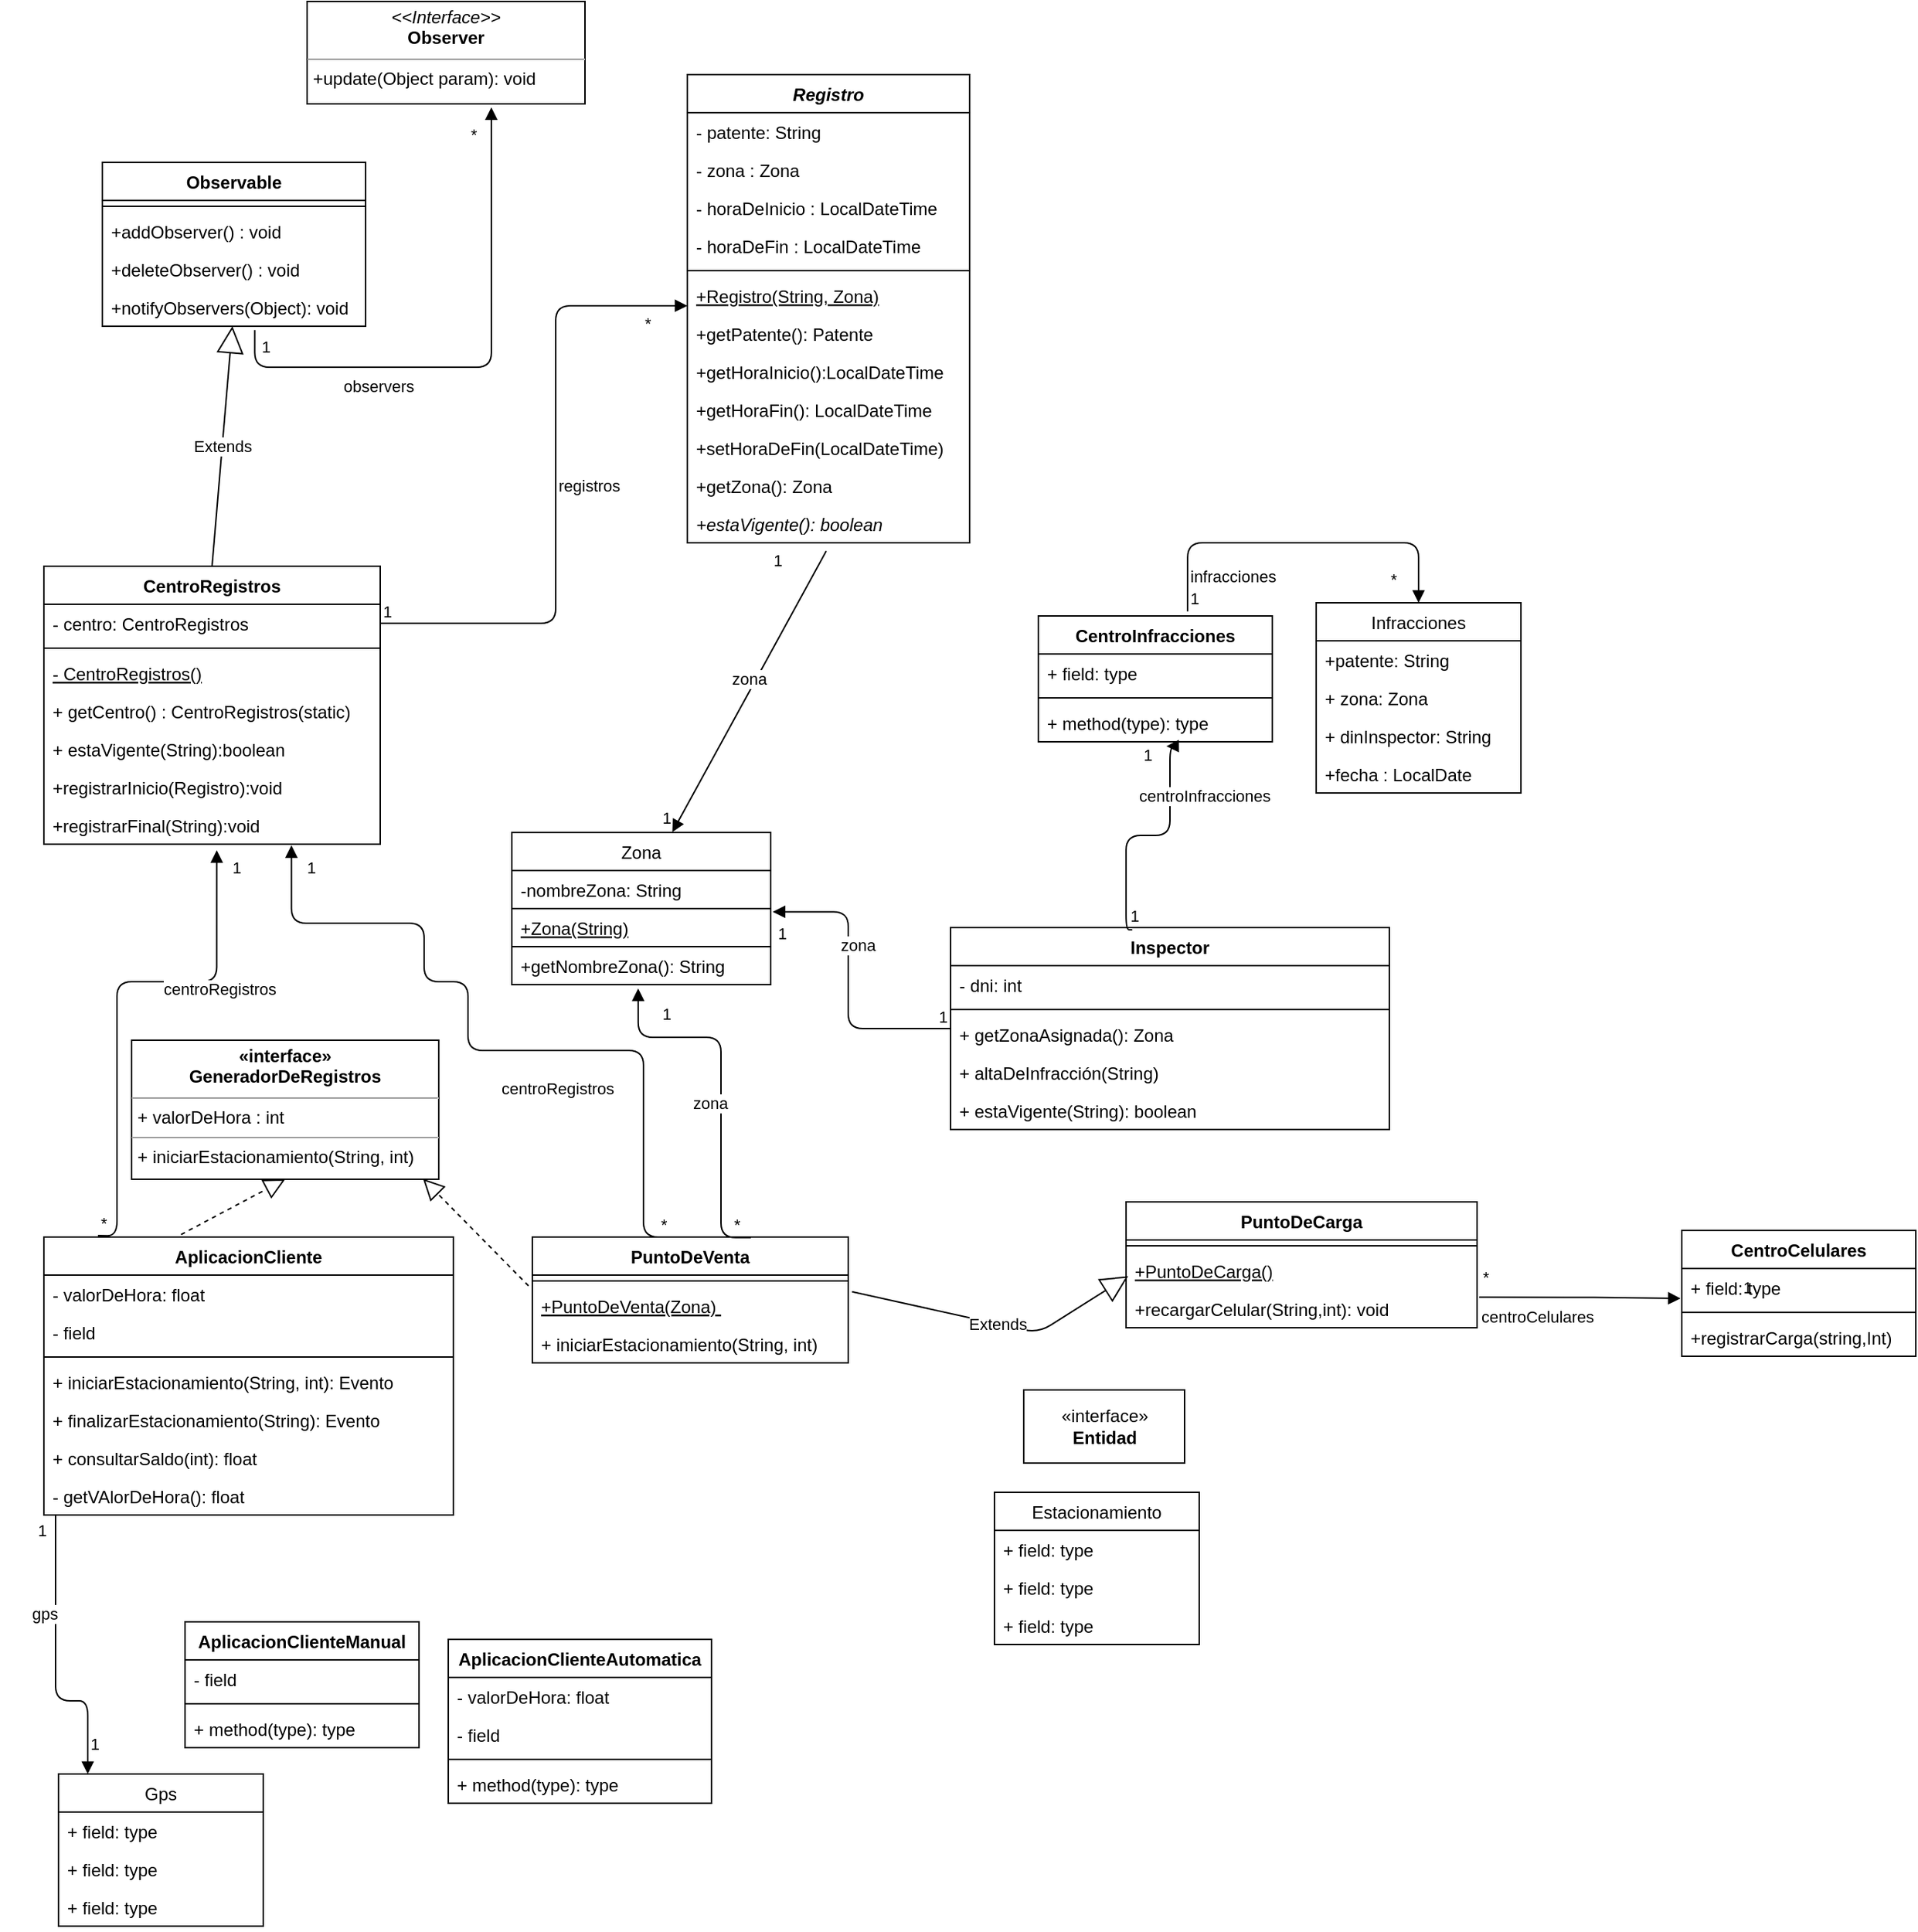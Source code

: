 <mxfile version="13.9.1" type="github">
  <diagram id="UriEQa8C2BqxbSiIbaLs" name="Page-1">
    <mxGraphModel dx="1019" dy="1688" grid="1" gridSize="10" guides="1" tooltips="1" connect="1" arrows="1" fold="1" page="1" pageScale="1" pageWidth="827" pageHeight="1169" math="0" shadow="0">
      <root>
        <mxCell id="0" />
        <mxCell id="1" parent="0" />
        <mxCell id="VB39YqvQ5aaG4hXCd4-X-40" value="1" style="edgeLabel;resizable=0;html=1;align=left;verticalAlign=bottom;" parent="1" connectable="0" vertex="1">
          <mxGeometry x="507" y="20" as="geometry" />
        </mxCell>
        <mxCell id="VB39YqvQ5aaG4hXCd4-X-56" value="" style="endArrow=block;dashed=1;endFill=0;endSize=12;html=1;exitX=-0.012;exitY=-0.023;exitDx=0;exitDy=0;exitPerimeter=0;entryX=0.949;entryY=0.997;entryDx=0;entryDy=0;entryPerimeter=0;" parent="1" source="VB39YqvQ5aaG4hXCd4-X-48" edge="1" target="LclDaVXC_bz_9HC1Gwlm-4">
          <mxGeometry width="160" relative="1" as="geometry">
            <mxPoint x="75" y="385" as="sourcePoint" />
            <mxPoint x="163.6" y="289.014" as="targetPoint" />
          </mxGeometry>
        </mxCell>
        <mxCell id="VB39YqvQ5aaG4hXCd4-X-57" value="" style="endArrow=block;dashed=1;endFill=0;endSize=12;html=1;exitX=0.335;exitY=-0.009;exitDx=0;exitDy=0;exitPerimeter=0;entryX=0.5;entryY=1;entryDx=0;entryDy=0;" parent="1" source="VB39YqvQ5aaG4hXCd4-X-49" edge="1" target="LclDaVXC_bz_9HC1Gwlm-4">
          <mxGeometry width="160" relative="1" as="geometry">
            <mxPoint x="230" y="365" as="sourcePoint" />
            <mxPoint x="143.763" y="288" as="targetPoint" />
          </mxGeometry>
        </mxCell>
        <mxCell id="VB39YqvQ5aaG4hXCd4-X-49" value="AplicacionCliente" style="swimlane;fontStyle=1;align=center;verticalAlign=top;childLayout=stackLayout;horizontal=1;startSize=26;horizontalStack=0;resizeParent=1;resizeParentMax=0;resizeLast=0;collapsible=1;marginBottom=0;" parent="1" vertex="1">
          <mxGeometry x="10" y="474.5" width="280" height="190" as="geometry" />
        </mxCell>
        <mxCell id="r_H7_0o1ONl4fKxX0q2_-2" value="- valorDeHora: float" style="text;strokeColor=none;fillColor=none;align=left;verticalAlign=top;spacingLeft=4;spacingRight=4;overflow=hidden;rotatable=0;points=[[0,0.5],[1,0.5]];portConstraint=eastwest;" parent="VB39YqvQ5aaG4hXCd4-X-49" vertex="1">
          <mxGeometry y="26" width="280" height="26" as="geometry" />
        </mxCell>
        <mxCell id="VB39YqvQ5aaG4hXCd4-X-50" value="- field" style="text;strokeColor=none;fillColor=none;align=left;verticalAlign=top;spacingLeft=4;spacingRight=4;overflow=hidden;rotatable=0;points=[[0,0.5],[1,0.5]];portConstraint=eastwest;" parent="VB39YqvQ5aaG4hXCd4-X-49" vertex="1">
          <mxGeometry y="52" width="280" height="26" as="geometry" />
        </mxCell>
        <mxCell id="VB39YqvQ5aaG4hXCd4-X-51" value="" style="line;strokeWidth=1;fillColor=none;align=left;verticalAlign=middle;spacingTop=-1;spacingLeft=3;spacingRight=3;rotatable=0;labelPosition=right;points=[];portConstraint=eastwest;" parent="VB39YqvQ5aaG4hXCd4-X-49" vertex="1">
          <mxGeometry y="78" width="280" height="8" as="geometry" />
        </mxCell>
        <mxCell id="r_H7_0o1ONl4fKxX0q2_-14" value="+ iniciarEstacionamiento(String, int): Evento" style="text;strokeColor=none;fillColor=none;align=left;verticalAlign=top;spacingLeft=4;spacingRight=4;overflow=hidden;rotatable=0;points=[[0,0.5],[1,0.5]];portConstraint=eastwest;" parent="VB39YqvQ5aaG4hXCd4-X-49" vertex="1">
          <mxGeometry y="86" width="280" height="26" as="geometry" />
        </mxCell>
        <mxCell id="r_H7_0o1ONl4fKxX0q2_-15" value="+ finalizarEstacionamiento(String): Evento" style="text;strokeColor=none;fillColor=none;align=left;verticalAlign=top;spacingLeft=4;spacingRight=4;overflow=hidden;rotatable=0;points=[[0,0.5],[1,0.5]];portConstraint=eastwest;" parent="VB39YqvQ5aaG4hXCd4-X-49" vertex="1">
          <mxGeometry y="112" width="280" height="26" as="geometry" />
        </mxCell>
        <mxCell id="b4qJvFJ273MuNYPWtz6A-58" value="+ consultarSaldo(int): float" style="text;strokeColor=none;fillColor=none;align=left;verticalAlign=top;spacingLeft=4;spacingRight=4;overflow=hidden;rotatable=0;points=[[0,0.5],[1,0.5]];portConstraint=eastwest;" parent="VB39YqvQ5aaG4hXCd4-X-49" vertex="1">
          <mxGeometry y="138" width="280" height="26" as="geometry" />
        </mxCell>
        <mxCell id="VB39YqvQ5aaG4hXCd4-X-52" value="- getVAlorDeHora(): float" style="text;strokeColor=none;fillColor=none;align=left;verticalAlign=top;spacingLeft=4;spacingRight=4;overflow=hidden;rotatable=0;points=[[0,0.5],[1,0.5]];portConstraint=eastwest;" parent="VB39YqvQ5aaG4hXCd4-X-49" vertex="1">
          <mxGeometry y="164" width="280" height="26" as="geometry" />
        </mxCell>
        <mxCell id="VB39YqvQ5aaG4hXCd4-X-45" value="PuntoDeVenta" style="swimlane;fontStyle=1;align=center;verticalAlign=top;childLayout=stackLayout;horizontal=1;startSize=26;horizontalStack=0;resizeParent=1;resizeParentMax=0;resizeLast=0;collapsible=1;marginBottom=0;" parent="1" vertex="1">
          <mxGeometry x="344" y="474.5" width="216" height="86" as="geometry" />
        </mxCell>
        <mxCell id="VB39YqvQ5aaG4hXCd4-X-47" value="" style="line;strokeWidth=1;fillColor=none;align=left;verticalAlign=middle;spacingTop=-1;spacingLeft=3;spacingRight=3;rotatable=0;labelPosition=right;points=[];portConstraint=eastwest;" parent="VB39YqvQ5aaG4hXCd4-X-45" vertex="1">
          <mxGeometry y="26" width="216" height="8" as="geometry" />
        </mxCell>
        <mxCell id="VB39YqvQ5aaG4hXCd4-X-48" value="+PuntoDeVenta(Zona) " style="text;strokeColor=none;fillColor=none;align=left;verticalAlign=top;spacingLeft=4;spacingRight=4;overflow=hidden;rotatable=0;points=[[0,0.5],[1,0.5]];portConstraint=eastwest;fontStyle=4" parent="VB39YqvQ5aaG4hXCd4-X-45" vertex="1">
          <mxGeometry y="34" width="216" height="26" as="geometry" />
        </mxCell>
        <mxCell id="LclDaVXC_bz_9HC1Gwlm-44" value="+ iniciarEstacionamiento(String, int)" style="text;strokeColor=none;fillColor=none;align=left;verticalAlign=top;spacingLeft=4;spacingRight=4;overflow=hidden;rotatable=0;points=[[0,0.5],[1,0.5]];portConstraint=eastwest;" vertex="1" parent="VB39YqvQ5aaG4hXCd4-X-45">
          <mxGeometry y="60" width="216" height="26" as="geometry" />
        </mxCell>
        <mxCell id="VB39YqvQ5aaG4hXCd4-X-58" value="Zona" style="swimlane;fontStyle=0;childLayout=stackLayout;horizontal=1;startSize=26;fillColor=none;horizontalStack=0;resizeParent=1;resizeParentMax=0;resizeLast=0;collapsible=1;marginBottom=0;" parent="1" vertex="1">
          <mxGeometry x="330" y="198" width="177" height="104" as="geometry" />
        </mxCell>
        <mxCell id="VB39YqvQ5aaG4hXCd4-X-59" value="-nombreZona: String" style="text;strokeColor=none;fillColor=none;align=left;verticalAlign=top;spacingLeft=4;spacingRight=4;overflow=hidden;rotatable=0;points=[[0,0.5],[1,0.5]];portConstraint=eastwest;" parent="VB39YqvQ5aaG4hXCd4-X-58" vertex="1">
          <mxGeometry y="26" width="177" height="26" as="geometry" />
        </mxCell>
        <mxCell id="VB39YqvQ5aaG4hXCd4-X-61" value="+Zona(String)" style="text;fillColor=none;align=left;verticalAlign=top;spacingLeft=4;spacingRight=4;overflow=hidden;rotatable=0;points=[[0,0.5],[1,0.5]];portConstraint=eastwest;strokeColor=#000000;fontStyle=4" parent="VB39YqvQ5aaG4hXCd4-X-58" vertex="1">
          <mxGeometry y="52" width="177" height="26" as="geometry" />
        </mxCell>
        <mxCell id="BLO2OcdTBqM4fICeqmi3-65" value="+getNombreZona(): String" style="text;fillColor=none;align=left;verticalAlign=top;spacingLeft=4;spacingRight=4;overflow=hidden;rotatable=0;points=[[0,0.5],[1,0.5]];portConstraint=eastwest;" parent="VB39YqvQ5aaG4hXCd4-X-58" vertex="1">
          <mxGeometry y="78" width="177" height="26" as="geometry" />
        </mxCell>
        <mxCell id="VB39YqvQ5aaG4hXCd4-X-62" value="Gps" style="swimlane;fontStyle=0;childLayout=stackLayout;horizontal=1;startSize=26;fillColor=none;horizontalStack=0;resizeParent=1;resizeParentMax=0;resizeLast=0;collapsible=1;marginBottom=0;" parent="1" vertex="1">
          <mxGeometry x="20" y="841.5" width="140" height="104" as="geometry" />
        </mxCell>
        <mxCell id="VB39YqvQ5aaG4hXCd4-X-63" value="+ field: type" style="text;strokeColor=none;fillColor=none;align=left;verticalAlign=top;spacingLeft=4;spacingRight=4;overflow=hidden;rotatable=0;points=[[0,0.5],[1,0.5]];portConstraint=eastwest;" parent="VB39YqvQ5aaG4hXCd4-X-62" vertex="1">
          <mxGeometry y="26" width="140" height="26" as="geometry" />
        </mxCell>
        <mxCell id="VB39YqvQ5aaG4hXCd4-X-64" value="+ field: type" style="text;strokeColor=none;fillColor=none;align=left;verticalAlign=top;spacingLeft=4;spacingRight=4;overflow=hidden;rotatable=0;points=[[0,0.5],[1,0.5]];portConstraint=eastwest;" parent="VB39YqvQ5aaG4hXCd4-X-62" vertex="1">
          <mxGeometry y="52" width="140" height="26" as="geometry" />
        </mxCell>
        <mxCell id="VB39YqvQ5aaG4hXCd4-X-65" value="+ field: type" style="text;strokeColor=none;fillColor=none;align=left;verticalAlign=top;spacingLeft=4;spacingRight=4;overflow=hidden;rotatable=0;points=[[0,0.5],[1,0.5]];portConstraint=eastwest;" parent="VB39YqvQ5aaG4hXCd4-X-62" vertex="1">
          <mxGeometry y="78" width="140" height="26" as="geometry" />
        </mxCell>
        <mxCell id="VB39YqvQ5aaG4hXCd4-X-67" value="gps" style="endArrow=block;endFill=1;html=1;edgeStyle=orthogonalEdgeStyle;align=left;verticalAlign=top;" parent="1" source="VB39YqvQ5aaG4hXCd4-X-52" target="VB39YqvQ5aaG4hXCd4-X-62" edge="1">
          <mxGeometry x="-0.458" y="-18" relative="1" as="geometry">
            <mxPoint x="79" y="571.5" as="sourcePoint" />
            <mxPoint x="40" y="840.5" as="targetPoint" />
            <mxPoint as="offset" />
            <Array as="points">
              <mxPoint x="18" y="791.5" />
              <mxPoint x="40" y="791.5" />
            </Array>
          </mxGeometry>
        </mxCell>
        <mxCell id="VB39YqvQ5aaG4hXCd4-X-68" value="1" style="edgeLabel;resizable=0;html=1;align=left;verticalAlign=bottom;" parent="VB39YqvQ5aaG4hXCd4-X-67" connectable="0" vertex="1">
          <mxGeometry x="-1" relative="1" as="geometry">
            <mxPoint x="-14" y="19" as="offset" />
          </mxGeometry>
        </mxCell>
        <mxCell id="VB39YqvQ5aaG4hXCd4-X-69" value="1" style="edgeLabel;resizable=0;html=1;align=left;verticalAlign=bottom;" parent="1" connectable="0" vertex="1">
          <mxGeometry x="-20.0" y="805.5" as="geometry">
            <mxPoint x="60" y="24" as="offset" />
          </mxGeometry>
        </mxCell>
        <mxCell id="VB39YqvQ5aaG4hXCd4-X-70" value="zona" style="endArrow=block;endFill=1;html=1;edgeStyle=orthogonalEdgeStyle;align=left;verticalAlign=top;exitX=0.692;exitY=0.005;exitDx=0;exitDy=0;exitPerimeter=0;entryX=0.488;entryY=1.099;entryDx=0;entryDy=0;entryPerimeter=0;" parent="1" source="VB39YqvQ5aaG4hXCd4-X-45" target="BLO2OcdTBqM4fICeqmi3-65" edge="1">
          <mxGeometry x="-0.275" y="18" relative="1" as="geometry">
            <mxPoint x="340" y="225" as="sourcePoint" />
            <mxPoint x="500" y="225" as="targetPoint" />
            <mxPoint x="-3" y="-36" as="offset" />
            <Array as="points">
              <mxPoint x="473" y="338" />
              <mxPoint x="416" y="338" />
            </Array>
          </mxGeometry>
        </mxCell>
        <mxCell id="VB39YqvQ5aaG4hXCd4-X-71" value="*" style="edgeLabel;resizable=0;html=1;align=left;verticalAlign=bottom;" parent="VB39YqvQ5aaG4hXCd4-X-70" connectable="0" vertex="1">
          <mxGeometry x="-1" relative="1" as="geometry">
            <mxPoint x="-13.47" y="-0.56" as="offset" />
          </mxGeometry>
        </mxCell>
        <mxCell id="VB39YqvQ5aaG4hXCd4-X-72" value="1" style="edgeLabel;resizable=0;html=1;align=left;verticalAlign=bottom;" parent="1" connectable="0" vertex="1">
          <mxGeometry x="340" y="380.0" as="geometry">
            <mxPoint x="91" y="-50" as="offset" />
          </mxGeometry>
        </mxCell>
        <mxCell id="VB39YqvQ5aaG4hXCd4-X-75" value="1" style="edgeLabel;resizable=0;html=1;align=left;verticalAlign=bottom;" parent="1" connectable="0" vertex="1">
          <mxGeometry x="437" y="100" as="geometry">
            <mxPoint x="-6" y="96" as="offset" />
          </mxGeometry>
        </mxCell>
        <mxCell id="VB39YqvQ5aaG4hXCd4-X-1" value="Estacionamiento" style="swimlane;fontStyle=0;childLayout=stackLayout;horizontal=1;startSize=26;fillColor=none;horizontalStack=0;resizeParent=1;resizeParentMax=0;resizeLast=0;collapsible=1;marginBottom=0;" parent="1" vertex="1">
          <mxGeometry x="660" y="649" width="140" height="104" as="geometry" />
        </mxCell>
        <mxCell id="VB39YqvQ5aaG4hXCd4-X-2" value="+ field: type" style="text;strokeColor=none;fillColor=none;align=left;verticalAlign=top;spacingLeft=4;spacingRight=4;overflow=hidden;rotatable=0;points=[[0,0.5],[1,0.5]];portConstraint=eastwest;" parent="VB39YqvQ5aaG4hXCd4-X-1" vertex="1">
          <mxGeometry y="26" width="140" height="26" as="geometry" />
        </mxCell>
        <mxCell id="VB39YqvQ5aaG4hXCd4-X-3" value="+ field: type" style="text;strokeColor=none;fillColor=none;align=left;verticalAlign=top;spacingLeft=4;spacingRight=4;overflow=hidden;rotatable=0;points=[[0,0.5],[1,0.5]];portConstraint=eastwest;" parent="VB39YqvQ5aaG4hXCd4-X-1" vertex="1">
          <mxGeometry y="52" width="140" height="26" as="geometry" />
        </mxCell>
        <mxCell id="VB39YqvQ5aaG4hXCd4-X-4" value="+ field: type" style="text;strokeColor=none;fillColor=none;align=left;verticalAlign=top;spacingLeft=4;spacingRight=4;overflow=hidden;rotatable=0;points=[[0,0.5],[1,0.5]];portConstraint=eastwest;" parent="VB39YqvQ5aaG4hXCd4-X-1" vertex="1">
          <mxGeometry y="78" width="140" height="26" as="geometry" />
        </mxCell>
        <mxCell id="-4X8lpuKlx_NhxdMr4EA-4" value="«interface»&lt;br&gt;&lt;b&gt;Entidad&lt;/b&gt;" style="html=1;" parent="1" vertex="1">
          <mxGeometry x="680" y="579" width="110" height="50" as="geometry" />
        </mxCell>
        <mxCell id="-4X8lpuKlx_NhxdMr4EA-5" value="zona" style="endArrow=block;endFill=1;html=1;edgeStyle=orthogonalEdgeStyle;align=left;verticalAlign=top;entryX=1.01;entryY=0.086;entryDx=0;entryDy=0;entryPerimeter=0;exitX=0;exitY=0.5;exitDx=0;exitDy=0;" parent="1" source="mMxs3O_KoJjjj4HtSjuY-9" edge="1">
          <mxGeometry x="0.396" y="7" relative="1" as="geometry">
            <mxPoint x="600" y="310" as="sourcePoint" />
            <mxPoint x="508.4" y="252.236" as="targetPoint" />
            <mxPoint as="offset" />
            <Array as="points">
              <mxPoint x="560" y="332" />
              <mxPoint x="560" y="252" />
            </Array>
          </mxGeometry>
        </mxCell>
        <mxCell id="-4X8lpuKlx_NhxdMr4EA-6" value="1" style="edgeLabel;resizable=0;html=1;align=left;verticalAlign=bottom;" parent="-4X8lpuKlx_NhxdMr4EA-5" connectable="0" vertex="1">
          <mxGeometry x="-1" relative="1" as="geometry">
            <mxPoint x="-10" as="offset" />
          </mxGeometry>
        </mxCell>
        <mxCell id="-4X8lpuKlx_NhxdMr4EA-7" value="1" style="edgeLabel;resizable=0;html=1;align=left;verticalAlign=bottom;" parent="1" connectable="0" vertex="1">
          <mxGeometry x="510" y="275" as="geometry" />
        </mxCell>
        <mxCell id="mMxs3O_KoJjjj4HtSjuY-9" value="Inspector" style="swimlane;fontStyle=1;align=center;verticalAlign=top;childLayout=stackLayout;horizontal=1;startSize=26;horizontalStack=0;resizeParent=1;resizeParentMax=0;resizeLast=0;collapsible=1;marginBottom=0;" parent="1" vertex="1">
          <mxGeometry x="630" y="263" width="300" height="138" as="geometry" />
        </mxCell>
        <mxCell id="mMxs3O_KoJjjj4HtSjuY-10" value="- dni: int" style="text;strokeColor=none;fillColor=none;align=left;verticalAlign=top;spacingLeft=4;spacingRight=4;overflow=hidden;rotatable=0;points=[[0,0.5],[1,0.5]];portConstraint=eastwest;" parent="mMxs3O_KoJjjj4HtSjuY-9" vertex="1">
          <mxGeometry y="26" width="300" height="26" as="geometry" />
        </mxCell>
        <mxCell id="mMxs3O_KoJjjj4HtSjuY-11" value="" style="line;strokeWidth=1;fillColor=none;align=left;verticalAlign=middle;spacingTop=-1;spacingLeft=3;spacingRight=3;rotatable=0;labelPosition=right;points=[];portConstraint=eastwest;" parent="mMxs3O_KoJjjj4HtSjuY-9" vertex="1">
          <mxGeometry y="52" width="300" height="8" as="geometry" />
        </mxCell>
        <mxCell id="mMxs3O_KoJjjj4HtSjuY-12" value="+ getZonaAsignada(): Zona" style="text;strokeColor=none;fillColor=none;align=left;verticalAlign=top;spacingLeft=4;spacingRight=4;overflow=hidden;rotatable=0;points=[[0,0.5],[1,0.5]];portConstraint=eastwest;" parent="mMxs3O_KoJjjj4HtSjuY-9" vertex="1">
          <mxGeometry y="60" width="300" height="26" as="geometry" />
        </mxCell>
        <mxCell id="BLO2OcdTBqM4fICeqmi3-17" value="+ altaDeInfracción(String)" style="text;strokeColor=none;fillColor=none;align=left;verticalAlign=top;spacingLeft=4;spacingRight=4;overflow=hidden;rotatable=0;points=[[0,0.5],[1,0.5]];portConstraint=eastwest;" parent="mMxs3O_KoJjjj4HtSjuY-9" vertex="1">
          <mxGeometry y="86" width="300" height="26" as="geometry" />
        </mxCell>
        <mxCell id="BLO2OcdTBqM4fICeqmi3-18" value="+ estaVigente(String): boolean&#xa;" style="text;strokeColor=none;fillColor=none;align=left;verticalAlign=top;spacingLeft=4;spacingRight=4;overflow=hidden;rotatable=0;points=[[0,0.5],[1,0.5]];portConstraint=eastwest;" parent="mMxs3O_KoJjjj4HtSjuY-9" vertex="1">
          <mxGeometry y="112" width="300" height="26" as="geometry" />
        </mxCell>
        <mxCell id="tcAycE_JhxoOrPbAttz3-1" value="CentroRegistros" style="swimlane;fontStyle=1;align=center;verticalAlign=top;childLayout=stackLayout;horizontal=1;startSize=26;horizontalStack=0;resizeParent=1;resizeParentMax=0;resizeLast=0;collapsible=1;marginBottom=0;" parent="1" vertex="1">
          <mxGeometry x="10" y="16" width="230" height="190" as="geometry" />
        </mxCell>
        <mxCell id="tcAycE_JhxoOrPbAttz3-6" value="- centro: CentroRegistros&#xa;" style="text;strokeColor=none;fillColor=none;align=left;verticalAlign=top;spacingLeft=4;spacingRight=4;overflow=hidden;rotatable=0;points=[[0,0.5],[1,0.5]];portConstraint=eastwest;" parent="tcAycE_JhxoOrPbAttz3-1" vertex="1">
          <mxGeometry y="26" width="230" height="26" as="geometry" />
        </mxCell>
        <mxCell id="tcAycE_JhxoOrPbAttz3-3" value="" style="line;strokeWidth=1;fillColor=none;align=left;verticalAlign=middle;spacingTop=-1;spacingLeft=3;spacingRight=3;rotatable=0;labelPosition=right;points=[];portConstraint=eastwest;" parent="tcAycE_JhxoOrPbAttz3-1" vertex="1">
          <mxGeometry y="52" width="230" height="8" as="geometry" />
        </mxCell>
        <mxCell id="tcAycE_JhxoOrPbAttz3-4" value="- CentroRegistros()" style="text;strokeColor=none;fillColor=none;align=left;verticalAlign=top;spacingLeft=4;spacingRight=4;overflow=hidden;rotatable=0;points=[[0,0.5],[1,0.5]];portConstraint=eastwest;fontStyle=4" parent="tcAycE_JhxoOrPbAttz3-1" vertex="1">
          <mxGeometry y="60" width="230" height="26" as="geometry" />
        </mxCell>
        <mxCell id="tcAycE_JhxoOrPbAttz3-5" value="+ getCentro() : CentroRegistros(static)" style="text;strokeColor=none;fillColor=none;align=left;verticalAlign=top;spacingLeft=4;spacingRight=4;overflow=hidden;rotatable=0;points=[[0,0.5],[1,0.5]];portConstraint=eastwest;" parent="tcAycE_JhxoOrPbAttz3-1" vertex="1">
          <mxGeometry y="86" width="230" height="26" as="geometry" />
        </mxCell>
        <mxCell id="tcAycE_JhxoOrPbAttz3-7" value="+ estaVigente(String):boolean" style="text;strokeColor=none;fillColor=none;align=left;verticalAlign=top;spacingLeft=4;spacingRight=4;overflow=hidden;rotatable=0;points=[[0,0.5],[1,0.5]];portConstraint=eastwest;" parent="tcAycE_JhxoOrPbAttz3-1" vertex="1">
          <mxGeometry y="112" width="230" height="26" as="geometry" />
        </mxCell>
        <mxCell id="hdDigSGi8Vmqo8NwjxhC-1" value="+registrarInicio(Registro):void" style="text;strokeColor=none;fillColor=none;align=left;verticalAlign=top;spacingLeft=4;spacingRight=4;overflow=hidden;rotatable=0;points=[[0,0.5],[1,0.5]];portConstraint=eastwest;" parent="tcAycE_JhxoOrPbAttz3-1" vertex="1">
          <mxGeometry y="138" width="230" height="26" as="geometry" />
        </mxCell>
        <mxCell id="hdDigSGi8Vmqo8NwjxhC-2" value="+registrarFinal(String):void" style="text;strokeColor=none;fillColor=none;align=left;verticalAlign=top;spacingLeft=4;spacingRight=4;overflow=hidden;rotatable=0;points=[[0,0.5],[1,0.5]];portConstraint=eastwest;" parent="tcAycE_JhxoOrPbAttz3-1" vertex="1">
          <mxGeometry y="164" width="230" height="26" as="geometry" />
        </mxCell>
        <mxCell id="r_H7_0o1ONl4fKxX0q2_-4" value="AplicacionClienteManual" style="swimlane;fontStyle=1;align=center;verticalAlign=top;childLayout=stackLayout;horizontal=1;startSize=26;horizontalStack=0;resizeParent=1;resizeParentMax=0;resizeLast=0;collapsible=1;marginBottom=0;" parent="1" vertex="1">
          <mxGeometry x="106.53" y="737.5" width="160" height="86" as="geometry" />
        </mxCell>
        <mxCell id="r_H7_0o1ONl4fKxX0q2_-6" value="- field" style="text;strokeColor=none;fillColor=none;align=left;verticalAlign=top;spacingLeft=4;spacingRight=4;overflow=hidden;rotatable=0;points=[[0,0.5],[1,0.5]];portConstraint=eastwest;" parent="r_H7_0o1ONl4fKxX0q2_-4" vertex="1">
          <mxGeometry y="26" width="160" height="26" as="geometry" />
        </mxCell>
        <mxCell id="r_H7_0o1ONl4fKxX0q2_-7" value="" style="line;strokeWidth=1;fillColor=none;align=left;verticalAlign=middle;spacingTop=-1;spacingLeft=3;spacingRight=3;rotatable=0;labelPosition=right;points=[];portConstraint=eastwest;" parent="r_H7_0o1ONl4fKxX0q2_-4" vertex="1">
          <mxGeometry y="52" width="160" height="8" as="geometry" />
        </mxCell>
        <mxCell id="r_H7_0o1ONl4fKxX0q2_-8" value="+ method(type): type" style="text;strokeColor=none;fillColor=none;align=left;verticalAlign=top;spacingLeft=4;spacingRight=4;overflow=hidden;rotatable=0;points=[[0,0.5],[1,0.5]];portConstraint=eastwest;" parent="r_H7_0o1ONl4fKxX0q2_-4" vertex="1">
          <mxGeometry y="60" width="160" height="26" as="geometry" />
        </mxCell>
        <mxCell id="r_H7_0o1ONl4fKxX0q2_-9" value="AplicacionClienteAutomatica" style="swimlane;fontStyle=1;align=center;verticalAlign=top;childLayout=stackLayout;horizontal=1;startSize=26;horizontalStack=0;resizeParent=1;resizeParentMax=0;resizeLast=0;collapsible=1;marginBottom=0;" parent="1" vertex="1">
          <mxGeometry x="286.53" y="749.5" width="180" height="112" as="geometry" />
        </mxCell>
        <mxCell id="r_H7_0o1ONl4fKxX0q2_-10" value="- valorDeHora: float" style="text;strokeColor=none;fillColor=none;align=left;verticalAlign=top;spacingLeft=4;spacingRight=4;overflow=hidden;rotatable=0;points=[[0,0.5],[1,0.5]];portConstraint=eastwest;" parent="r_H7_0o1ONl4fKxX0q2_-9" vertex="1">
          <mxGeometry y="26" width="180" height="26" as="geometry" />
        </mxCell>
        <mxCell id="r_H7_0o1ONl4fKxX0q2_-11" value="- field" style="text;strokeColor=none;fillColor=none;align=left;verticalAlign=top;spacingLeft=4;spacingRight=4;overflow=hidden;rotatable=0;points=[[0,0.5],[1,0.5]];portConstraint=eastwest;" parent="r_H7_0o1ONl4fKxX0q2_-9" vertex="1">
          <mxGeometry y="52" width="180" height="26" as="geometry" />
        </mxCell>
        <mxCell id="r_H7_0o1ONl4fKxX0q2_-12" value="" style="line;strokeWidth=1;fillColor=none;align=left;verticalAlign=middle;spacingTop=-1;spacingLeft=3;spacingRight=3;rotatable=0;labelPosition=right;points=[];portConstraint=eastwest;" parent="r_H7_0o1ONl4fKxX0q2_-9" vertex="1">
          <mxGeometry y="78" width="180" height="8" as="geometry" />
        </mxCell>
        <mxCell id="r_H7_0o1ONl4fKxX0q2_-13" value="+ method(type): type" style="text;strokeColor=none;fillColor=none;align=left;verticalAlign=top;spacingLeft=4;spacingRight=4;overflow=hidden;rotatable=0;points=[[0,0.5],[1,0.5]];portConstraint=eastwest;" parent="r_H7_0o1ONl4fKxX0q2_-9" vertex="1">
          <mxGeometry y="86" width="180" height="26" as="geometry" />
        </mxCell>
        <mxCell id="W4qLgiWFTaRkgqLNGN0--1" value="Registro" style="swimlane;fontStyle=3;align=center;verticalAlign=top;childLayout=stackLayout;horizontal=1;startSize=26;horizontalStack=0;resizeParent=1;resizeParentMax=0;resizeLast=0;collapsible=1;marginBottom=0;" parent="1" vertex="1">
          <mxGeometry x="450" y="-320" width="193" height="320" as="geometry" />
        </mxCell>
        <mxCell id="RAyXN_2PXFNUK-T5xmwz-3" value="- patente: String" style="text;strokeColor=none;fillColor=none;align=left;verticalAlign=top;spacingLeft=4;spacingRight=4;overflow=hidden;rotatable=0;points=[[0,0.5],[1,0.5]];portConstraint=eastwest;" parent="W4qLgiWFTaRkgqLNGN0--1" vertex="1">
          <mxGeometry y="26" width="193" height="26" as="geometry" />
        </mxCell>
        <mxCell id="BLO2OcdTBqM4fICeqmi3-44" value="- zona : Zona" style="text;strokeColor=none;fillColor=none;align=left;verticalAlign=top;spacingLeft=4;spacingRight=4;overflow=hidden;rotatable=0;points=[[0,0.5],[1,0.5]];portConstraint=eastwest;" parent="W4qLgiWFTaRkgqLNGN0--1" vertex="1">
          <mxGeometry y="52" width="193" height="26" as="geometry" />
        </mxCell>
        <mxCell id="BLO2OcdTBqM4fICeqmi3-43" value="- horaDeInicio : LocalDateTime" style="text;strokeColor=none;fillColor=none;align=left;verticalAlign=top;spacingLeft=4;spacingRight=4;overflow=hidden;rotatable=0;points=[[0,0.5],[1,0.5]];portConstraint=eastwest;" parent="W4qLgiWFTaRkgqLNGN0--1" vertex="1">
          <mxGeometry y="78" width="193" height="26" as="geometry" />
        </mxCell>
        <mxCell id="W4qLgiWFTaRkgqLNGN0--2" value="- horaDeFin : LocalDateTime" style="text;strokeColor=none;fillColor=none;align=left;verticalAlign=top;spacingLeft=4;spacingRight=4;overflow=hidden;rotatable=0;points=[[0,0.5],[1,0.5]];portConstraint=eastwest;" parent="W4qLgiWFTaRkgqLNGN0--1" vertex="1">
          <mxGeometry y="104" width="193" height="26" as="geometry" />
        </mxCell>
        <mxCell id="W4qLgiWFTaRkgqLNGN0--3" value="" style="line;strokeWidth=1;fillColor=none;align=left;verticalAlign=middle;spacingTop=-1;spacingLeft=3;spacingRight=3;rotatable=0;labelPosition=right;points=[];portConstraint=eastwest;" parent="W4qLgiWFTaRkgqLNGN0--1" vertex="1">
          <mxGeometry y="130" width="193" height="8" as="geometry" />
        </mxCell>
        <mxCell id="W4qLgiWFTaRkgqLNGN0--4" value="+Registro(String, Zona)" style="text;strokeColor=none;fillColor=none;align=left;verticalAlign=top;spacingLeft=4;spacingRight=4;overflow=hidden;rotatable=0;points=[[0,0.5],[1,0.5]];portConstraint=eastwest;fontStyle=4" parent="W4qLgiWFTaRkgqLNGN0--1" vertex="1">
          <mxGeometry y="138" width="193" height="26" as="geometry" />
        </mxCell>
        <mxCell id="BLO2OcdTBqM4fICeqmi3-47" value="+getPatente(): Patente" style="text;strokeColor=none;fillColor=none;align=left;verticalAlign=top;spacingLeft=4;spacingRight=4;overflow=hidden;rotatable=0;points=[[0,0.5],[1,0.5]];portConstraint=eastwest;fontStyle=0" parent="W4qLgiWFTaRkgqLNGN0--1" vertex="1">
          <mxGeometry y="164" width="193" height="26" as="geometry" />
        </mxCell>
        <mxCell id="BLO2OcdTBqM4fICeqmi3-45" value="+getHoraInicio():LocalDateTime" style="text;strokeColor=none;fillColor=none;align=left;verticalAlign=top;spacingLeft=4;spacingRight=4;overflow=hidden;rotatable=0;points=[[0,0.5],[1,0.5]];portConstraint=eastwest;fontStyle=0" parent="W4qLgiWFTaRkgqLNGN0--1" vertex="1">
          <mxGeometry y="190" width="193" height="26" as="geometry" />
        </mxCell>
        <mxCell id="RAyXN_2PXFNUK-T5xmwz-1" value="+getHoraFin(): LocalDateTime" style="text;strokeColor=none;fillColor=none;align=left;verticalAlign=top;spacingLeft=4;spacingRight=4;overflow=hidden;rotatable=0;points=[[0,0.5],[1,0.5]];portConstraint=eastwest;fontStyle=0" parent="W4qLgiWFTaRkgqLNGN0--1" vertex="1">
          <mxGeometry y="216" width="193" height="26" as="geometry" />
        </mxCell>
        <mxCell id="RAyXN_2PXFNUK-T5xmwz-2" value="+setHoraDeFin(LocalDateTime)" style="text;strokeColor=none;fillColor=none;align=left;verticalAlign=top;spacingLeft=4;spacingRight=4;overflow=hidden;rotatable=0;points=[[0,0.5],[1,0.5]];portConstraint=eastwest;fontStyle=0" parent="W4qLgiWFTaRkgqLNGN0--1" vertex="1">
          <mxGeometry y="242" width="193" height="26" as="geometry" />
        </mxCell>
        <mxCell id="BLO2OcdTBqM4fICeqmi3-48" value="+getZona(): Zona" style="text;strokeColor=none;fillColor=none;align=left;verticalAlign=top;spacingLeft=4;spacingRight=4;overflow=hidden;rotatable=0;points=[[0,0.5],[1,0.5]];portConstraint=eastwest;fontStyle=0" parent="W4qLgiWFTaRkgqLNGN0--1" vertex="1">
          <mxGeometry y="268" width="193" height="26" as="geometry" />
        </mxCell>
        <mxCell id="BLO2OcdTBqM4fICeqmi3-49" value="+estaVigente(): boolean" style="text;strokeColor=none;fillColor=none;align=left;verticalAlign=top;spacingLeft=4;spacingRight=4;overflow=hidden;rotatable=0;points=[[0,0.5],[1,0.5]];portConstraint=eastwest;fontStyle=2" parent="W4qLgiWFTaRkgqLNGN0--1" vertex="1">
          <mxGeometry y="294" width="193" height="26" as="geometry" />
        </mxCell>
        <mxCell id="W4qLgiWFTaRkgqLNGN0--5" value="zona" style="html=1;verticalAlign=bottom;endArrow=block;entryX=0.62;entryY=-0.002;entryDx=0;entryDy=0;entryPerimeter=0;exitX=0.492;exitY=1.218;exitDx=0;exitDy=0;exitPerimeter=0;" parent="1" source="BLO2OcdTBqM4fICeqmi3-49" target="VB39YqvQ5aaG4hXCd4-X-58" edge="1">
          <mxGeometry width="80" relative="1" as="geometry">
            <mxPoint x="450" y="140" as="sourcePoint" />
            <mxPoint x="530" y="140" as="targetPoint" />
          </mxGeometry>
        </mxCell>
        <mxCell id="W4qLgiWFTaRkgqLNGN0--6" value="*" style="edgeLabel;resizable=0;html=1;align=left;verticalAlign=bottom;" parent="1" connectable="0" vertex="1">
          <mxGeometry x="490" y="-220" as="geometry">
            <mxPoint x="-71" y="78" as="offset" />
          </mxGeometry>
        </mxCell>
        <mxCell id="BLO2OcdTBqM4fICeqmi3-4" value="&lt;p style=&quot;margin: 0px ; margin-top: 4px ; text-align: center&quot;&gt;&lt;i&gt;&amp;lt;&amp;lt;Interface&amp;gt;&amp;gt;&lt;/i&gt;&lt;br&gt;&lt;b&gt;Observer&lt;/b&gt;&lt;/p&gt;&lt;hr size=&quot;1&quot;&gt;&lt;p style=&quot;margin: 0px ; margin-left: 4px&quot;&gt;&lt;/p&gt;&lt;p style=&quot;margin: 0px ; margin-left: 4px&quot;&gt;+update(Object param): void&lt;br&gt;&lt;br&gt;&lt;/p&gt;" style="verticalAlign=top;align=left;overflow=fill;fontSize=12;fontFamily=Helvetica;html=1;fillColor=none;" parent="1" vertex="1">
          <mxGeometry x="190" y="-370" width="190" height="70" as="geometry" />
        </mxCell>
        <mxCell id="BLO2OcdTBqM4fICeqmi3-7" value="*" style="edgeLabel;resizable=0;html=1;align=left;verticalAlign=bottom;" parent="1" connectable="0" vertex="1">
          <mxGeometry x="150" y="-260" as="geometry">
            <mxPoint x="150" y="-11" as="offset" />
          </mxGeometry>
        </mxCell>
        <mxCell id="BLO2OcdTBqM4fICeqmi3-8" value="Observable" style="swimlane;fontStyle=1;align=center;verticalAlign=top;childLayout=stackLayout;horizontal=1;startSize=26;horizontalStack=0;resizeParent=1;resizeParentMax=0;resizeLast=0;collapsible=1;marginBottom=0;" parent="1" vertex="1">
          <mxGeometry x="50" y="-260" width="180" height="112" as="geometry" />
        </mxCell>
        <mxCell id="BLO2OcdTBqM4fICeqmi3-10" value="" style="line;strokeWidth=1;fillColor=none;align=left;verticalAlign=middle;spacingTop=-1;spacingLeft=3;spacingRight=3;rotatable=0;labelPosition=right;points=[];portConstraint=eastwest;" parent="BLO2OcdTBqM4fICeqmi3-8" vertex="1">
          <mxGeometry y="26" width="180" height="8" as="geometry" />
        </mxCell>
        <mxCell id="BLO2OcdTBqM4fICeqmi3-11" value="+addObserver() : void" style="text;strokeColor=none;fillColor=none;align=left;verticalAlign=top;spacingLeft=4;spacingRight=4;overflow=hidden;rotatable=0;points=[[0,0.5],[1,0.5]];portConstraint=eastwest;" parent="BLO2OcdTBqM4fICeqmi3-8" vertex="1">
          <mxGeometry y="34" width="180" height="26" as="geometry" />
        </mxCell>
        <mxCell id="BLO2OcdTBqM4fICeqmi3-14" value="+deleteObserver() : void" style="text;strokeColor=none;fillColor=none;align=left;verticalAlign=top;spacingLeft=4;spacingRight=4;overflow=hidden;rotatable=0;points=[[0,0.5],[1,0.5]];portConstraint=eastwest;" parent="BLO2OcdTBqM4fICeqmi3-8" vertex="1">
          <mxGeometry y="60" width="180" height="26" as="geometry" />
        </mxCell>
        <mxCell id="BLO2OcdTBqM4fICeqmi3-13" value="+notifyObservers(Object): void" style="text;strokeColor=none;fillColor=none;align=left;verticalAlign=top;spacingLeft=4;spacingRight=4;overflow=hidden;rotatable=0;points=[[0,0.5],[1,0.5]];portConstraint=eastwest;" parent="BLO2OcdTBqM4fICeqmi3-8" vertex="1">
          <mxGeometry y="86" width="180" height="26" as="geometry" />
        </mxCell>
        <mxCell id="BLO2OcdTBqM4fICeqmi3-16" value="Extends" style="endArrow=block;endSize=16;endFill=0;html=1;exitX=0.5;exitY=0;exitDx=0;exitDy=0;" parent="1" source="tcAycE_JhxoOrPbAttz3-1" target="BLO2OcdTBqM4fICeqmi3-13" edge="1">
          <mxGeometry width="160" relative="1" as="geometry">
            <mxPoint x="440" y="10" as="sourcePoint" />
            <mxPoint x="600" y="10" as="targetPoint" />
          </mxGeometry>
        </mxCell>
        <mxCell id="BLO2OcdTBqM4fICeqmi3-19" value="CentroInfracciones" style="swimlane;fontStyle=1;align=center;verticalAlign=top;childLayout=stackLayout;horizontal=1;startSize=26;horizontalStack=0;resizeParent=1;resizeParentMax=0;resizeLast=0;collapsible=1;marginBottom=0;" parent="1" vertex="1">
          <mxGeometry x="690" y="50" width="160" height="86" as="geometry" />
        </mxCell>
        <mxCell id="BLO2OcdTBqM4fICeqmi3-20" value="+ field: type" style="text;strokeColor=none;fillColor=none;align=left;verticalAlign=top;spacingLeft=4;spacingRight=4;overflow=hidden;rotatable=0;points=[[0,0.5],[1,0.5]];portConstraint=eastwest;" parent="BLO2OcdTBqM4fICeqmi3-19" vertex="1">
          <mxGeometry y="26" width="160" height="26" as="geometry" />
        </mxCell>
        <mxCell id="BLO2OcdTBqM4fICeqmi3-21" value="" style="line;strokeWidth=1;fillColor=none;align=left;verticalAlign=middle;spacingTop=-1;spacingLeft=3;spacingRight=3;rotatable=0;labelPosition=right;points=[];portConstraint=eastwest;" parent="BLO2OcdTBqM4fICeqmi3-19" vertex="1">
          <mxGeometry y="52" width="160" height="8" as="geometry" />
        </mxCell>
        <mxCell id="BLO2OcdTBqM4fICeqmi3-22" value="+ method(type): type" style="text;strokeColor=none;fillColor=none;align=left;verticalAlign=top;spacingLeft=4;spacingRight=4;overflow=hidden;rotatable=0;points=[[0,0.5],[1,0.5]];portConstraint=eastwest;" parent="BLO2OcdTBqM4fICeqmi3-19" vertex="1">
          <mxGeometry y="60" width="160" height="26" as="geometry" />
        </mxCell>
        <mxCell id="BLO2OcdTBqM4fICeqmi3-27" value="1" style="edgeLabel;resizable=0;html=1;align=left;verticalAlign=bottom;" parent="1" connectable="0" vertex="1">
          <mxGeometry x="710" y="169.996" as="geometry">
            <mxPoint x="41" y="94" as="offset" />
          </mxGeometry>
        </mxCell>
        <mxCell id="BLO2OcdTBqM4fICeqmi3-25" value="centroInfracciones" style="endArrow=block;endFill=1;html=1;edgeStyle=orthogonalEdgeStyle;align=left;verticalAlign=top;exitX=0.414;exitY=0.011;exitDx=0;exitDy=0;exitPerimeter=0;entryX=0.547;entryY=1.116;entryDx=0;entryDy=0;entryPerimeter=0;" parent="1" source="mMxs3O_KoJjjj4HtSjuY-9" target="BLO2OcdTBqM4fICeqmi3-22" edge="1">
          <mxGeometry x="0.183" y="20" relative="1" as="geometry">
            <mxPoint x="750" y="170" as="sourcePoint" />
            <mxPoint x="910" y="170" as="targetPoint" />
            <Array as="points">
              <mxPoint x="750" y="265" />
              <mxPoint x="750" y="200" />
              <mxPoint x="780" y="200" />
              <mxPoint x="780" y="139" />
            </Array>
            <mxPoint x="-20" y="-20" as="offset" />
          </mxGeometry>
        </mxCell>
        <mxCell id="BLO2OcdTBqM4fICeqmi3-26" value="1" style="edgeLabel;resizable=0;html=1;align=left;verticalAlign=bottom;" parent="BLO2OcdTBqM4fICeqmi3-25" connectable="0" vertex="1">
          <mxGeometry x="-1" relative="1" as="geometry">
            <mxPoint x="5.8" y="-110.52" as="offset" />
          </mxGeometry>
        </mxCell>
        <mxCell id="BLO2OcdTBqM4fICeqmi3-28" value="Infracciones" style="swimlane;fontStyle=0;childLayout=stackLayout;horizontal=1;startSize=26;fillColor=none;horizontalStack=0;resizeParent=1;resizeParentMax=0;resizeLast=0;collapsible=1;marginBottom=0;" parent="1" vertex="1">
          <mxGeometry x="880" y="41" width="140" height="130" as="geometry" />
        </mxCell>
        <mxCell id="BLO2OcdTBqM4fICeqmi3-29" value="+patente: String" style="text;strokeColor=none;fillColor=none;align=left;verticalAlign=top;spacingLeft=4;spacingRight=4;overflow=hidden;rotatable=0;points=[[0,0.5],[1,0.5]];portConstraint=eastwest;" parent="BLO2OcdTBqM4fICeqmi3-28" vertex="1">
          <mxGeometry y="26" width="140" height="26" as="geometry" />
        </mxCell>
        <mxCell id="BLO2OcdTBqM4fICeqmi3-30" value="+ zona: Zona " style="text;strokeColor=none;fillColor=none;align=left;verticalAlign=top;spacingLeft=4;spacingRight=4;overflow=hidden;rotatable=0;points=[[0,0.5],[1,0.5]];portConstraint=eastwest;" parent="BLO2OcdTBqM4fICeqmi3-28" vertex="1">
          <mxGeometry y="52" width="140" height="26" as="geometry" />
        </mxCell>
        <mxCell id="BLO2OcdTBqM4fICeqmi3-31" value="+ dinInspector: String" style="text;strokeColor=none;fillColor=none;align=left;verticalAlign=top;spacingLeft=4;spacingRight=4;overflow=hidden;rotatable=0;points=[[0,0.5],[1,0.5]];portConstraint=eastwest;" parent="BLO2OcdTBqM4fICeqmi3-28" vertex="1">
          <mxGeometry y="78" width="140" height="26" as="geometry" />
        </mxCell>
        <mxCell id="BLO2OcdTBqM4fICeqmi3-32" value="+fecha : LocalDate" style="text;strokeColor=none;fillColor=none;align=left;verticalAlign=top;spacingLeft=4;spacingRight=4;overflow=hidden;rotatable=0;points=[[0,0.5],[1,0.5]];portConstraint=eastwest;" parent="BLO2OcdTBqM4fICeqmi3-28" vertex="1">
          <mxGeometry y="104" width="140" height="26" as="geometry" />
        </mxCell>
        <mxCell id="BLO2OcdTBqM4fICeqmi3-33" value="infracciones" style="endArrow=block;endFill=1;html=1;edgeStyle=orthogonalEdgeStyle;align=left;verticalAlign=top;exitX=0.638;exitY=-0.037;exitDx=0;exitDy=0;exitPerimeter=0;" parent="1" source="BLO2OcdTBqM4fICeqmi3-19" target="BLO2OcdTBqM4fICeqmi3-28" edge="1">
          <mxGeometry x="-0.7" relative="1" as="geometry">
            <mxPoint x="800" as="sourcePoint" />
            <mxPoint x="960" as="targetPoint" />
            <Array as="points">
              <mxPoint x="792" />
              <mxPoint x="950" />
            </Array>
            <mxPoint as="offset" />
          </mxGeometry>
        </mxCell>
        <mxCell id="BLO2OcdTBqM4fICeqmi3-34" value="1" style="edgeLabel;resizable=0;html=1;align=left;verticalAlign=bottom;" parent="BLO2OcdTBqM4fICeqmi3-33" connectable="0" vertex="1">
          <mxGeometry x="-1" relative="1" as="geometry" />
        </mxCell>
        <mxCell id="BLO2OcdTBqM4fICeqmi3-39" value="*" style="edgeLabel;resizable=0;html=1;align=left;verticalAlign=bottom;" parent="1" connectable="0" vertex="1">
          <mxGeometry x="802.08" y="56.818" as="geometry">
            <mxPoint x="127" y="-23" as="offset" />
          </mxGeometry>
        </mxCell>
        <mxCell id="BLO2OcdTBqM4fICeqmi3-40" value="observers" style="endArrow=block;endFill=1;html=1;edgeStyle=orthogonalEdgeStyle;align=left;verticalAlign=top;entryX=0.663;entryY=1.034;entryDx=0;entryDy=0;entryPerimeter=0;exitX=0.579;exitY=1.099;exitDx=0;exitDy=0;exitPerimeter=0;" parent="1" source="BLO2OcdTBqM4fICeqmi3-13" target="BLO2OcdTBqM4fICeqmi3-4" edge="1">
          <mxGeometry x="-0.54" relative="1" as="geometry">
            <mxPoint x="154.22" y="-145.426" as="sourcePoint" />
            <mxPoint x="328.1" y="-168.52" as="targetPoint" />
            <Array as="points">
              <mxPoint x="154" y="-120" />
              <mxPoint x="316" y="-120" />
            </Array>
            <mxPoint as="offset" />
          </mxGeometry>
        </mxCell>
        <mxCell id="BLO2OcdTBqM4fICeqmi3-41" value="1" style="edgeLabel;resizable=0;html=1;align=left;verticalAlign=bottom;" parent="BLO2OcdTBqM4fICeqmi3-40" connectable="0" vertex="1">
          <mxGeometry x="-1" relative="1" as="geometry">
            <mxPoint x="3" y="20" as="offset" />
          </mxGeometry>
        </mxCell>
        <mxCell id="BLO2OcdTBqM4fICeqmi3-61" value="registros" style="endArrow=block;endFill=1;html=1;edgeStyle=orthogonalEdgeStyle;align=left;verticalAlign=top;exitX=1;exitY=0.5;exitDx=0;exitDy=0;entryX=0;entryY=0.769;entryDx=0;entryDy=0;entryPerimeter=0;" parent="1" source="tcAycE_JhxoOrPbAttz3-6" target="W4qLgiWFTaRkgqLNGN0--4" edge="1">
          <mxGeometry x="0.064" relative="1" as="geometry">
            <mxPoint x="240" y="55" as="sourcePoint" />
            <mxPoint x="430" y="-157" as="targetPoint" />
            <mxPoint as="offset" />
            <Array as="points">
              <mxPoint x="360" y="55" />
              <mxPoint x="360" y="-162" />
            </Array>
          </mxGeometry>
        </mxCell>
        <mxCell id="BLO2OcdTBqM4fICeqmi3-62" value="1" style="edgeLabel;resizable=0;html=1;align=left;verticalAlign=bottom;" parent="BLO2OcdTBqM4fICeqmi3-61" connectable="0" vertex="1">
          <mxGeometry x="-1" relative="1" as="geometry" />
        </mxCell>
        <mxCell id="LclDaVXC_bz_9HC1Gwlm-4" value="&lt;p style=&quot;margin: 0px ; margin-top: 4px ; text-align: center&quot;&gt;&lt;span style=&quot;font-weight: 700&quot;&gt;«interface»&lt;/span&gt;&lt;br style=&quot;padding: 0px ; margin: 0px ; font-weight: 700&quot;&gt;&lt;span style=&quot;font-weight: 700&quot;&gt;GeneradorDeRegistros&lt;/span&gt;&lt;br&gt;&lt;/p&gt;&lt;hr size=&quot;1&quot;&gt;&lt;p style=&quot;margin: 0px ; margin-left: 4px&quot;&gt;+ valorDeHora : int&lt;br&gt;&lt;/p&gt;&lt;hr size=&quot;1&quot;&gt;&lt;p style=&quot;margin: 0px ; margin-left: 4px&quot;&gt;+ iniciarEstacionamiento(String, int)&lt;br&gt;&lt;br&gt;&lt;/p&gt;" style="verticalAlign=top;align=left;overflow=fill;fontSize=12;fontFamily=Helvetica;html=1;" vertex="1" parent="1">
          <mxGeometry x="70" y="340" width="210" height="95" as="geometry" />
        </mxCell>
        <mxCell id="LclDaVXC_bz_9HC1Gwlm-26" value="centroRegistros" style="endArrow=block;endFill=1;html=1;edgeStyle=orthogonalEdgeStyle;align=left;verticalAlign=top;exitX=0.132;exitY=-0.005;exitDx=0;exitDy=0;exitPerimeter=0;entryX=0.514;entryY=1.159;entryDx=0;entryDy=0;entryPerimeter=0;" edge="1" parent="1" source="VB39YqvQ5aaG4hXCd4-X-49" target="hdDigSGi8Vmqo8NwjxhC-2">
          <mxGeometry x="0.257" y="8" relative="1" as="geometry">
            <mxPoint x="95" y="300" as="sourcePoint" />
            <mxPoint x="255" y="300" as="targetPoint" />
            <Array as="points">
              <mxPoint x="60" y="474" />
              <mxPoint x="60" y="300" />
              <mxPoint x="128" y="300" />
            </Array>
            <mxPoint as="offset" />
          </mxGeometry>
        </mxCell>
        <mxCell id="LclDaVXC_bz_9HC1Gwlm-27" value="*" style="edgeLabel;resizable=0;html=1;align=left;verticalAlign=bottom;" connectable="0" vertex="1" parent="LclDaVXC_bz_9HC1Gwlm-26">
          <mxGeometry x="-1" relative="1" as="geometry" />
        </mxCell>
        <mxCell id="LclDaVXC_bz_9HC1Gwlm-28" value="1" style="edgeLabel;resizable=0;html=1;align=left;verticalAlign=bottom;" connectable="0" vertex="1" parent="1">
          <mxGeometry x="172.61" y="346.77" as="geometry">
            <mxPoint x="-36" y="-116" as="offset" />
          </mxGeometry>
        </mxCell>
        <mxCell id="LclDaVXC_bz_9HC1Gwlm-29" value="Extends" style="endArrow=block;endSize=16;endFill=0;html=1;exitX=1.012;exitY=0.131;exitDx=0;exitDy=0;exitPerimeter=0;entryX=0.006;entryY=1.031;entryDx=0;entryDy=0;entryPerimeter=0;" edge="1" parent="1" source="VB39YqvQ5aaG4hXCd4-X-48">
          <mxGeometry width="160" relative="1" as="geometry">
            <mxPoint x="570" y="540" as="sourcePoint" />
            <mxPoint x="751.44" y="501.244" as="targetPoint" />
            <Array as="points">
              <mxPoint x="690" y="540" />
            </Array>
          </mxGeometry>
        </mxCell>
        <mxCell id="LclDaVXC_bz_9HC1Gwlm-30" value="PuntoDeCarga" style="swimlane;fontStyle=1;align=center;verticalAlign=top;childLayout=stackLayout;horizontal=1;startSize=26;horizontalStack=0;resizeParent=1;resizeParentMax=0;resizeLast=0;collapsible=1;marginBottom=0;fillColor=none;" vertex="1" parent="1">
          <mxGeometry x="750" y="450.5" width="240" height="86" as="geometry" />
        </mxCell>
        <mxCell id="LclDaVXC_bz_9HC1Gwlm-32" value="" style="line;strokeWidth=1;fillColor=none;align=left;verticalAlign=middle;spacingTop=-1;spacingLeft=3;spacingRight=3;rotatable=0;labelPosition=right;points=[];portConstraint=eastwest;" vertex="1" parent="LclDaVXC_bz_9HC1Gwlm-30">
          <mxGeometry y="26" width="240" height="8" as="geometry" />
        </mxCell>
        <mxCell id="LclDaVXC_bz_9HC1Gwlm-33" value="+PuntoDeCarga()" style="text;strokeColor=none;fillColor=none;align=left;verticalAlign=top;spacingLeft=4;spacingRight=4;overflow=hidden;rotatable=0;points=[[0,0.5],[1,0.5]];portConstraint=eastwest;fontStyle=4" vertex="1" parent="LclDaVXC_bz_9HC1Gwlm-30">
          <mxGeometry y="34" width="240" height="26" as="geometry" />
        </mxCell>
        <mxCell id="LclDaVXC_bz_9HC1Gwlm-36" value="+recargarCelular(String,int): void" style="text;strokeColor=none;fillColor=none;align=left;verticalAlign=top;spacingLeft=4;spacingRight=4;overflow=hidden;rotatable=0;points=[[0,0.5],[1,0.5]];portConstraint=eastwest;" vertex="1" parent="LclDaVXC_bz_9HC1Gwlm-30">
          <mxGeometry y="60" width="240" height="26" as="geometry" />
        </mxCell>
        <mxCell id="LclDaVXC_bz_9HC1Gwlm-37" value="centroCelulares" style="endArrow=block;endFill=1;html=1;edgeStyle=orthogonalEdgeStyle;align=left;verticalAlign=top;exitX=1.006;exitY=0.199;exitDx=0;exitDy=0;exitPerimeter=0;entryX=-0.005;entryY=0.787;entryDx=0;entryDy=0;entryPerimeter=0;" edge="1" parent="1" source="LclDaVXC_bz_9HC1Gwlm-36" target="LclDaVXC_bz_9HC1Gwlm-41">
          <mxGeometry x="-1" relative="1" as="geometry">
            <mxPoint x="990" y="493" as="sourcePoint" />
            <mxPoint x="1200" y="520" as="targetPoint" />
          </mxGeometry>
        </mxCell>
        <mxCell id="LclDaVXC_bz_9HC1Gwlm-38" value="1" style="edgeLabel;resizable=0;html=1;align=left;verticalAlign=bottom;" connectable="0" vertex="1" parent="LclDaVXC_bz_9HC1Gwlm-37">
          <mxGeometry x="-1" relative="1" as="geometry">
            <mxPoint x="178.56" y="1.83" as="offset" />
          </mxGeometry>
        </mxCell>
        <mxCell id="LclDaVXC_bz_9HC1Gwlm-39" value="*" style="edgeLabel;resizable=0;html=1;align=left;verticalAlign=bottom;" connectable="0" vertex="1" parent="1">
          <mxGeometry x="1170" y="527.504" as="geometry">
            <mxPoint x="-178" y="-17" as="offset" />
          </mxGeometry>
        </mxCell>
        <mxCell id="LclDaVXC_bz_9HC1Gwlm-40" value="CentroCelulares" style="swimlane;fontStyle=1;align=center;verticalAlign=top;childLayout=stackLayout;horizontal=1;startSize=26;horizontalStack=0;resizeParent=1;resizeParentMax=0;resizeLast=0;collapsible=1;marginBottom=0;fillColor=none;" vertex="1" parent="1">
          <mxGeometry x="1130" y="470" width="160" height="86" as="geometry" />
        </mxCell>
        <mxCell id="LclDaVXC_bz_9HC1Gwlm-41" value="+ field: type" style="text;strokeColor=none;fillColor=none;align=left;verticalAlign=top;spacingLeft=4;spacingRight=4;overflow=hidden;rotatable=0;points=[[0,0.5],[1,0.5]];portConstraint=eastwest;" vertex="1" parent="LclDaVXC_bz_9HC1Gwlm-40">
          <mxGeometry y="26" width="160" height="26" as="geometry" />
        </mxCell>
        <mxCell id="LclDaVXC_bz_9HC1Gwlm-42" value="" style="line;strokeWidth=1;fillColor=none;align=left;verticalAlign=middle;spacingTop=-1;spacingLeft=3;spacingRight=3;rotatable=0;labelPosition=right;points=[];portConstraint=eastwest;" vertex="1" parent="LclDaVXC_bz_9HC1Gwlm-40">
          <mxGeometry y="52" width="160" height="8" as="geometry" />
        </mxCell>
        <mxCell id="LclDaVXC_bz_9HC1Gwlm-43" value="+registrarCarga(string,Int)" style="text;strokeColor=none;fillColor=none;align=left;verticalAlign=top;spacingLeft=4;spacingRight=4;overflow=hidden;rotatable=0;points=[[0,0.5],[1,0.5]];portConstraint=eastwest;" vertex="1" parent="LclDaVXC_bz_9HC1Gwlm-40">
          <mxGeometry y="60" width="160" height="26" as="geometry" />
        </mxCell>
        <mxCell id="LclDaVXC_bz_9HC1Gwlm-45" value="centroRegistros" style="endArrow=block;endFill=1;html=1;edgeStyle=orthogonalEdgeStyle;align=left;verticalAlign=top;exitX=0.5;exitY=0;exitDx=0;exitDy=0;entryX=0.736;entryY=1.03;entryDx=0;entryDy=0;entryPerimeter=0;" edge="1" parent="1" source="VB39YqvQ5aaG4hXCd4-X-45" target="hdDigSGi8Vmqo8NwjxhC-2">
          <mxGeometry x="-0.04" y="13" relative="1" as="geometry">
            <mxPoint x="286.53" y="346.72" as="sourcePoint" />
            <mxPoint x="367.79" y="83.304" as="targetPoint" />
            <Array as="points">
              <mxPoint x="420" y="475" />
              <mxPoint x="420" y="347" />
              <mxPoint x="300" y="347" />
              <mxPoint x="300" y="300" />
              <mxPoint x="270" y="300" />
              <mxPoint x="270" y="260" />
              <mxPoint x="179" y="260" />
            </Array>
            <mxPoint x="1" as="offset" />
          </mxGeometry>
        </mxCell>
        <mxCell id="LclDaVXC_bz_9HC1Gwlm-46" value="*" style="edgeLabel;resizable=0;html=1;align=left;verticalAlign=bottom;" connectable="0" vertex="1" parent="LclDaVXC_bz_9HC1Gwlm-45">
          <mxGeometry x="-1" relative="1" as="geometry">
            <mxPoint x="-22" as="offset" />
          </mxGeometry>
        </mxCell>
        <mxCell id="LclDaVXC_bz_9HC1Gwlm-48" value="1" style="edgeLabel;resizable=0;html=1;align=left;verticalAlign=bottom;" connectable="0" vertex="1" parent="1">
          <mxGeometry x="437" y="493.5" as="geometry">
            <mxPoint x="-249" y="-263" as="offset" />
          </mxGeometry>
        </mxCell>
      </root>
    </mxGraphModel>
  </diagram>
</mxfile>
